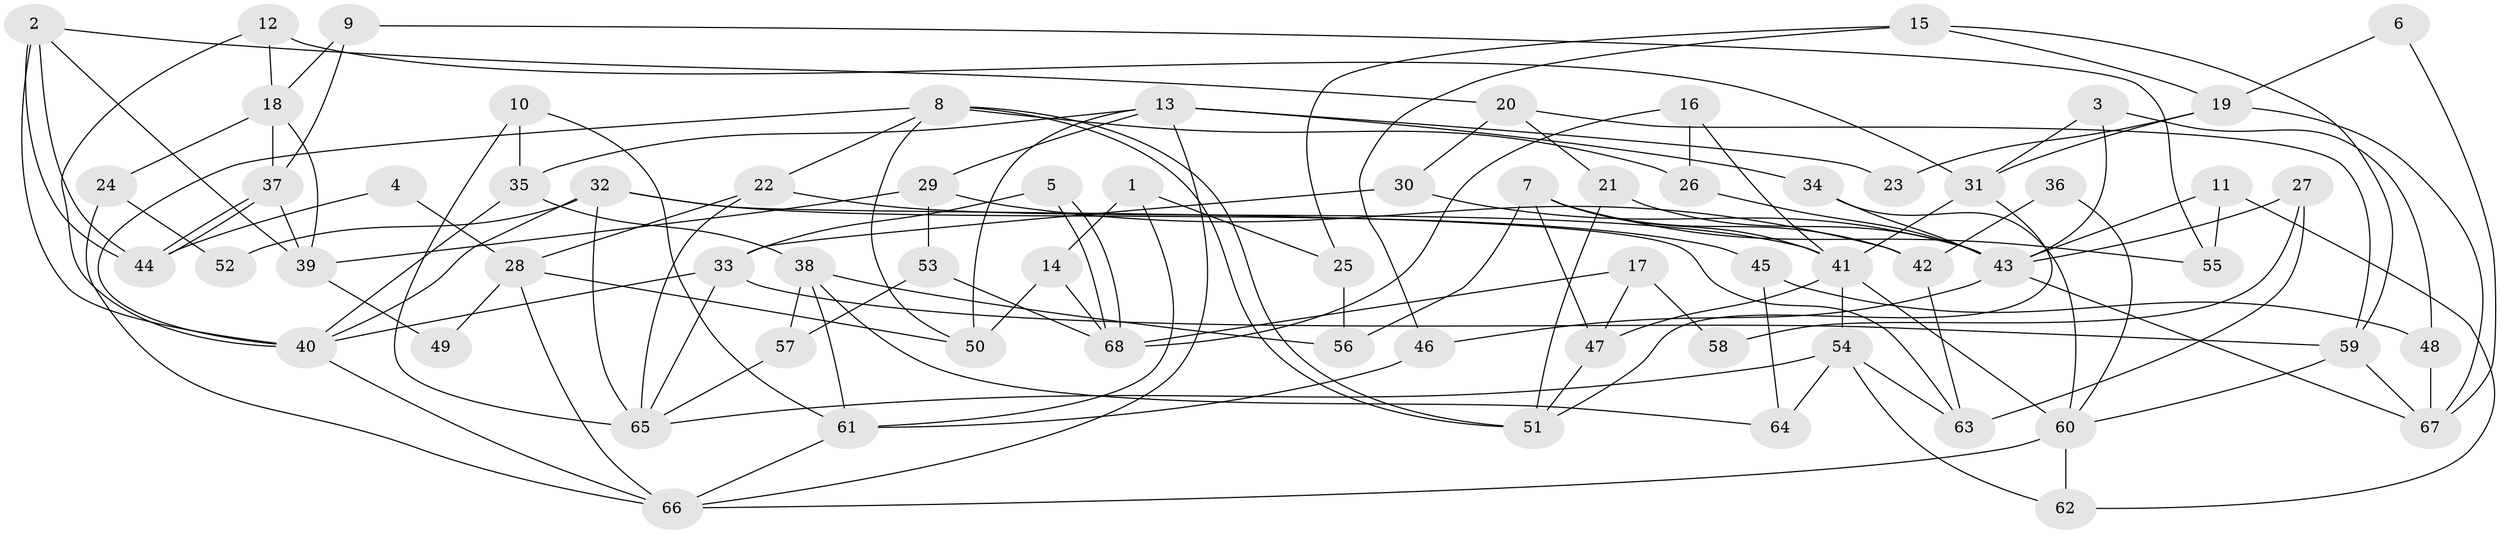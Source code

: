 // coarse degree distribution, {7: 0.14814814814814814, 9: 0.07407407407407407, 2: 0.1111111111111111, 8: 0.07407407407407407, 4: 0.14814814814814814, 5: 0.14814814814814814, 3: 0.14814814814814814, 6: 0.1111111111111111, 18: 0.037037037037037035}
// Generated by graph-tools (version 1.1) at 2025/18/03/04/25 18:18:56]
// undirected, 68 vertices, 136 edges
graph export_dot {
graph [start="1"]
  node [color=gray90,style=filled];
  1;
  2;
  3;
  4;
  5;
  6;
  7;
  8;
  9;
  10;
  11;
  12;
  13;
  14;
  15;
  16;
  17;
  18;
  19;
  20;
  21;
  22;
  23;
  24;
  25;
  26;
  27;
  28;
  29;
  30;
  31;
  32;
  33;
  34;
  35;
  36;
  37;
  38;
  39;
  40;
  41;
  42;
  43;
  44;
  45;
  46;
  47;
  48;
  49;
  50;
  51;
  52;
  53;
  54;
  55;
  56;
  57;
  58;
  59;
  60;
  61;
  62;
  63;
  64;
  65;
  66;
  67;
  68;
  1 -- 61;
  1 -- 14;
  1 -- 25;
  2 -- 40;
  2 -- 44;
  2 -- 44;
  2 -- 20;
  2 -- 39;
  3 -- 31;
  3 -- 43;
  3 -- 48;
  4 -- 44;
  4 -- 28;
  5 -- 68;
  5 -- 68;
  5 -- 33;
  6 -- 67;
  6 -- 19;
  7 -- 41;
  7 -- 47;
  7 -- 42;
  7 -- 55;
  7 -- 56;
  8 -- 51;
  8 -- 51;
  8 -- 40;
  8 -- 22;
  8 -- 26;
  8 -- 50;
  9 -- 18;
  9 -- 55;
  9 -- 37;
  10 -- 65;
  10 -- 61;
  10 -- 35;
  11 -- 43;
  11 -- 62;
  11 -- 55;
  12 -- 18;
  12 -- 31;
  12 -- 40;
  13 -- 35;
  13 -- 50;
  13 -- 23;
  13 -- 29;
  13 -- 34;
  13 -- 66;
  14 -- 68;
  14 -- 50;
  15 -- 19;
  15 -- 46;
  15 -- 25;
  15 -- 59;
  16 -- 41;
  16 -- 26;
  16 -- 68;
  17 -- 47;
  17 -- 68;
  17 -- 58;
  18 -- 39;
  18 -- 37;
  18 -- 24;
  19 -- 31;
  19 -- 67;
  19 -- 23;
  20 -- 59;
  20 -- 21;
  20 -- 30;
  21 -- 43;
  21 -- 51;
  22 -- 41;
  22 -- 28;
  22 -- 65;
  24 -- 66;
  24 -- 52;
  25 -- 56;
  26 -- 43;
  27 -- 63;
  27 -- 43;
  27 -- 58;
  28 -- 66;
  28 -- 49;
  28 -- 50;
  29 -- 39;
  29 -- 42;
  29 -- 53;
  30 -- 33;
  30 -- 43;
  31 -- 41;
  31 -- 51;
  32 -- 65;
  32 -- 40;
  32 -- 45;
  32 -- 52;
  32 -- 63;
  33 -- 59;
  33 -- 65;
  33 -- 40;
  34 -- 43;
  34 -- 60;
  35 -- 40;
  35 -- 38;
  36 -- 60;
  36 -- 42;
  37 -- 44;
  37 -- 44;
  37 -- 39;
  38 -- 56;
  38 -- 57;
  38 -- 61;
  38 -- 64;
  39 -- 49;
  40 -- 66;
  41 -- 54;
  41 -- 60;
  41 -- 47;
  42 -- 63;
  43 -- 67;
  43 -- 46;
  45 -- 64;
  45 -- 48;
  46 -- 61;
  47 -- 51;
  48 -- 67;
  53 -- 68;
  53 -- 57;
  54 -- 65;
  54 -- 63;
  54 -- 62;
  54 -- 64;
  57 -- 65;
  59 -- 60;
  59 -- 67;
  60 -- 66;
  60 -- 62;
  61 -- 66;
}
